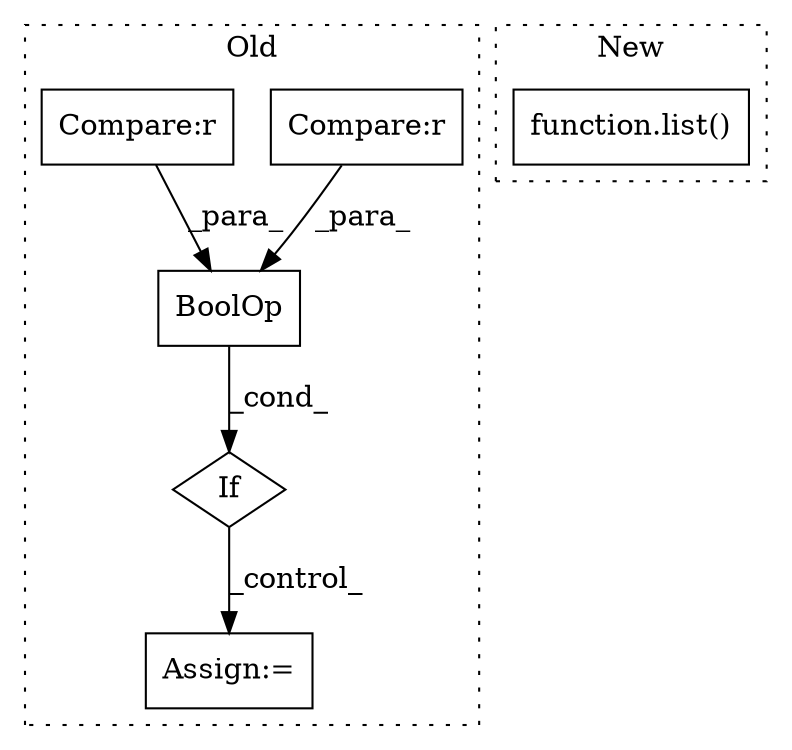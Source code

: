digraph G {
subgraph cluster0 {
1 [label="BoolOp" a="72" s="8274" l="57" shape="box"];
3 [label="If" a="96" s="8168" l="3" shape="diamond"];
4 [label="Assign:=" a="68" s="8469" l="3" shape="box"];
5 [label="Compare:r" a="40" s="8303" l="27" shape="box"];
6 [label="Compare:r" a="40" s="8275" l="23" shape="box"];
label = "Old";
style="dotted";
}
subgraph cluster1 {
2 [label="function.list()" a="75" s="8246,8280" l="5,1" shape="box"];
label = "New";
style="dotted";
}
1 -> 3 [label="_cond_"];
3 -> 4 [label="_control_"];
5 -> 1 [label="_para_"];
6 -> 1 [label="_para_"];
}